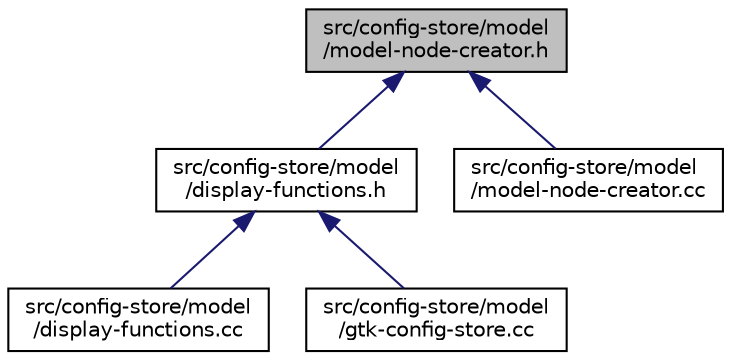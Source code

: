 digraph "src/config-store/model/model-node-creator.h"
{
 // LATEX_PDF_SIZE
  edge [fontname="Helvetica",fontsize="10",labelfontname="Helvetica",labelfontsize="10"];
  node [fontname="Helvetica",fontsize="10",shape=record];
  Node1 [label="src/config-store/model\l/model-node-creator.h",height=0.2,width=0.4,color="black", fillcolor="grey75", style="filled", fontcolor="black",tooltip=" "];
  Node1 -> Node2 [dir="back",color="midnightblue",fontsize="10",style="solid",fontname="Helvetica"];
  Node2 [label="src/config-store/model\l/display-functions.h",height=0.2,width=0.4,color="black", fillcolor="white", style="filled",URL="$display-functions_8h.html",tooltip=" "];
  Node2 -> Node3 [dir="back",color="midnightblue",fontsize="10",style="solid",fontname="Helvetica"];
  Node3 [label="src/config-store/model\l/display-functions.cc",height=0.2,width=0.4,color="black", fillcolor="white", style="filled",URL="$display-functions_8cc.html",tooltip=" "];
  Node2 -> Node4 [dir="back",color="midnightblue",fontsize="10",style="solid",fontname="Helvetica"];
  Node4 [label="src/config-store/model\l/gtk-config-store.cc",height=0.2,width=0.4,color="black", fillcolor="white", style="filled",URL="$gtk-config-store_8cc.html",tooltip=" "];
  Node1 -> Node5 [dir="back",color="midnightblue",fontsize="10",style="solid",fontname="Helvetica"];
  Node5 [label="src/config-store/model\l/model-node-creator.cc",height=0.2,width=0.4,color="black", fillcolor="white", style="filled",URL="$model-node-creator_8cc.html",tooltip=" "];
}
